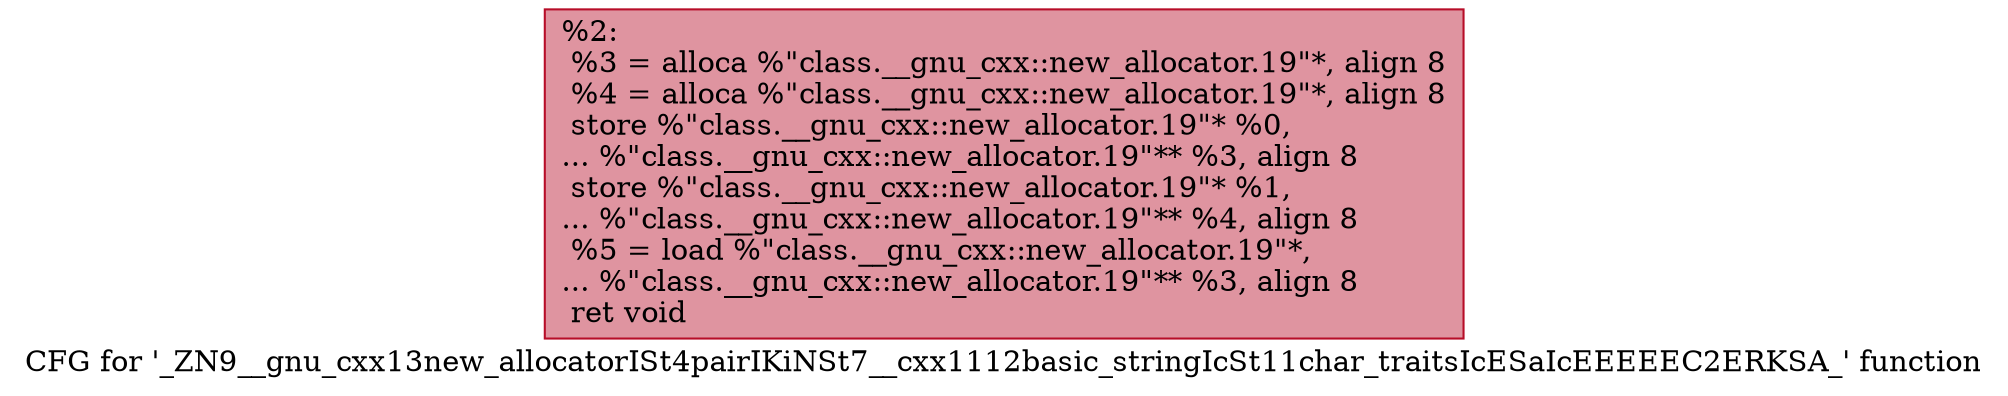 digraph "CFG for '_ZN9__gnu_cxx13new_allocatorISt4pairIKiNSt7__cxx1112basic_stringIcSt11char_traitsIcESaIcEEEEEC2ERKSA_' function" {
	label="CFG for '_ZN9__gnu_cxx13new_allocatorISt4pairIKiNSt7__cxx1112basic_stringIcSt11char_traitsIcESaIcEEEEEC2ERKSA_' function";

	Node0x55a846814ab0 [shape=record,color="#b70d28ff", style=filled, fillcolor="#b70d2870",label="{%2:\l  %3 = alloca %\"class.__gnu_cxx::new_allocator.19\"*, align 8\l  %4 = alloca %\"class.__gnu_cxx::new_allocator.19\"*, align 8\l  store %\"class.__gnu_cxx::new_allocator.19\"* %0,\l... %\"class.__gnu_cxx::new_allocator.19\"** %3, align 8\l  store %\"class.__gnu_cxx::new_allocator.19\"* %1,\l... %\"class.__gnu_cxx::new_allocator.19\"** %4, align 8\l  %5 = load %\"class.__gnu_cxx::new_allocator.19\"*,\l... %\"class.__gnu_cxx::new_allocator.19\"** %3, align 8\l  ret void\l}"];
}
